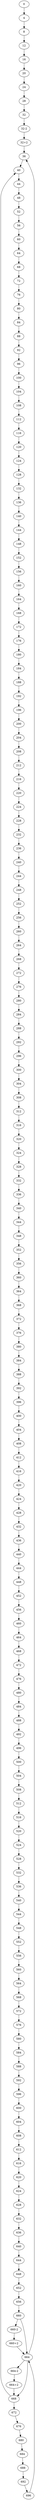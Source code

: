 digraph G {
"0" -> "4"
"100" -> "104"
"104" -> "108"
"108" -> "112"
"112" -> "116"
"116" -> "120"
"12" -> "16"
"120" -> "124"
"124" -> "128"
"128" -> "132"
"132" -> "136"
"136" -> "140"
"140" -> "144"
"144" -> "148"
"148" -> "152"
"152" -> "156"
"156" -> "160"
"16" -> "20"
"160" -> "164"
"164" -> "168"
"168" -> "172"
"172" -> "176"
"176" -> "180"
"180" -> "184"
"184" -> "188"
"188" -> "192"
"192" -> "196"
"196" -> "200"
"20" -> "24"
"200" -> "204"
"204" -> "208"
"208" -> "212"
"212" -> "216"
"216" -> "220"
"220" -> "224"
"224" -> "228"
"228" -> "232"
"232" -> "236"
"236" -> "240"
"24" -> "28"
"240" -> "244"
"244" -> "248"
"248" -> "252"
"252" -> "256"
"256" -> "260"
"260" -> "264"
"264" -> "268"
"268" -> "272"
"272" -> "276"
"276" -> "280"
"28" -> "32"
"280" -> "284"
"284" -> "288"
"288" -> "292"
"292" -> "296"
"296" -> "300"
"300" -> "304"
"304" -> "308"
"308" -> "312"
"312" -> "316"
"316" -> "320"
"32+2" -> "36"
"32-2" -> "32+2"
"32" -> "32-2"
"320" -> "324"
"324" -> "328"
"328" -> "332"
"332" -> "336"
"336" -> "340"
"340" -> "344"
"344" -> "348"
"348" -> "352"
"352" -> "356"
"356" -> "360"
"36" -> "40"
"360" -> "364"
"364" -> "368"
"368" -> "372"
"372" -> "376"
"376" -> "380"
"380" -> "384"
"384" -> "388"
"388" -> "392"
"392" -> "396"
"396" -> "400"
"4" -> "8"
"40" -> "44"
"400" -> "404"
"404" -> "408"
"408" -> "412"
"412" -> "416"
"416" -> "420"
"420" -> "424"
"424" -> "428"
"428" -> "432"
"432" -> "436"
"436" -> "440"
"44" -> "48"
"440" -> "444"
"444" -> "448"
"448" -> "452"
"452" -> "456"
"456" -> "460"
"460" -> "464"
"464" -> "468"
"468" -> "472"
"472" -> "476"
"476" -> "480"
"48" -> "52"
"480" -> "484"
"484" -> "488"
"488" -> "492"
"492" -> "496"
"496" -> "500"
"500" -> "504"
"504" -> "508"
"508" -> "512"
"512" -> "516"
"516" -> "520"
"52" -> "56"
"520" -> "524"
"524" -> "528"
"528" -> "532"
"532" -> "536"
"536" -> "540"
"540" -> "544"
"544" -> "548"
"548" -> "552"
"552" -> "556"
"556" -> "560"
"56" -> "60"
"560" -> "564"
"564" -> "568"
"568" -> "572"
"572" -> "576"
"576" -> "580"
"580" -> "584"
"584" -> "588"
"588" -> "592"
"592" -> "596"
"596" -> "600"
"60" -> "64"
"600" -> "604"
"604" -> "608"
"608" -> "612"
"612" -> "616"
"616" -> "620"
"620" -> "624"
"624" -> "628"
"628" -> "632"
"632" -> "636"
"636" -> "640"
"64" -> "68"
"640" -> "644"
"644" -> "648"
"648" -> "652"
"652" -> "656"
"656" -> "660"
"660+2" -> "664"
"660-2" -> "660+2"
"660" -> "660-2"
"660" -> "664"
"664+2" -> "668"
"664-2" -> "664+2"
"664" -> "36"
"664" -> "664-2"
"664" -> "668"
"668" -> "40"
"668" -> "672"
"672" -> "676"
"676" -> "680"
"68" -> "72"
"680" -> "684"
"684" -> "688"
"688" -> "692"
"692" -> "696"
"696" -> "664"
"72" -> "76"
"76" -> "80"
"8" -> "12"
"80" -> "84"
"84" -> "88"
"88" -> "92"
"92" -> "96"
"96" -> "100"
}